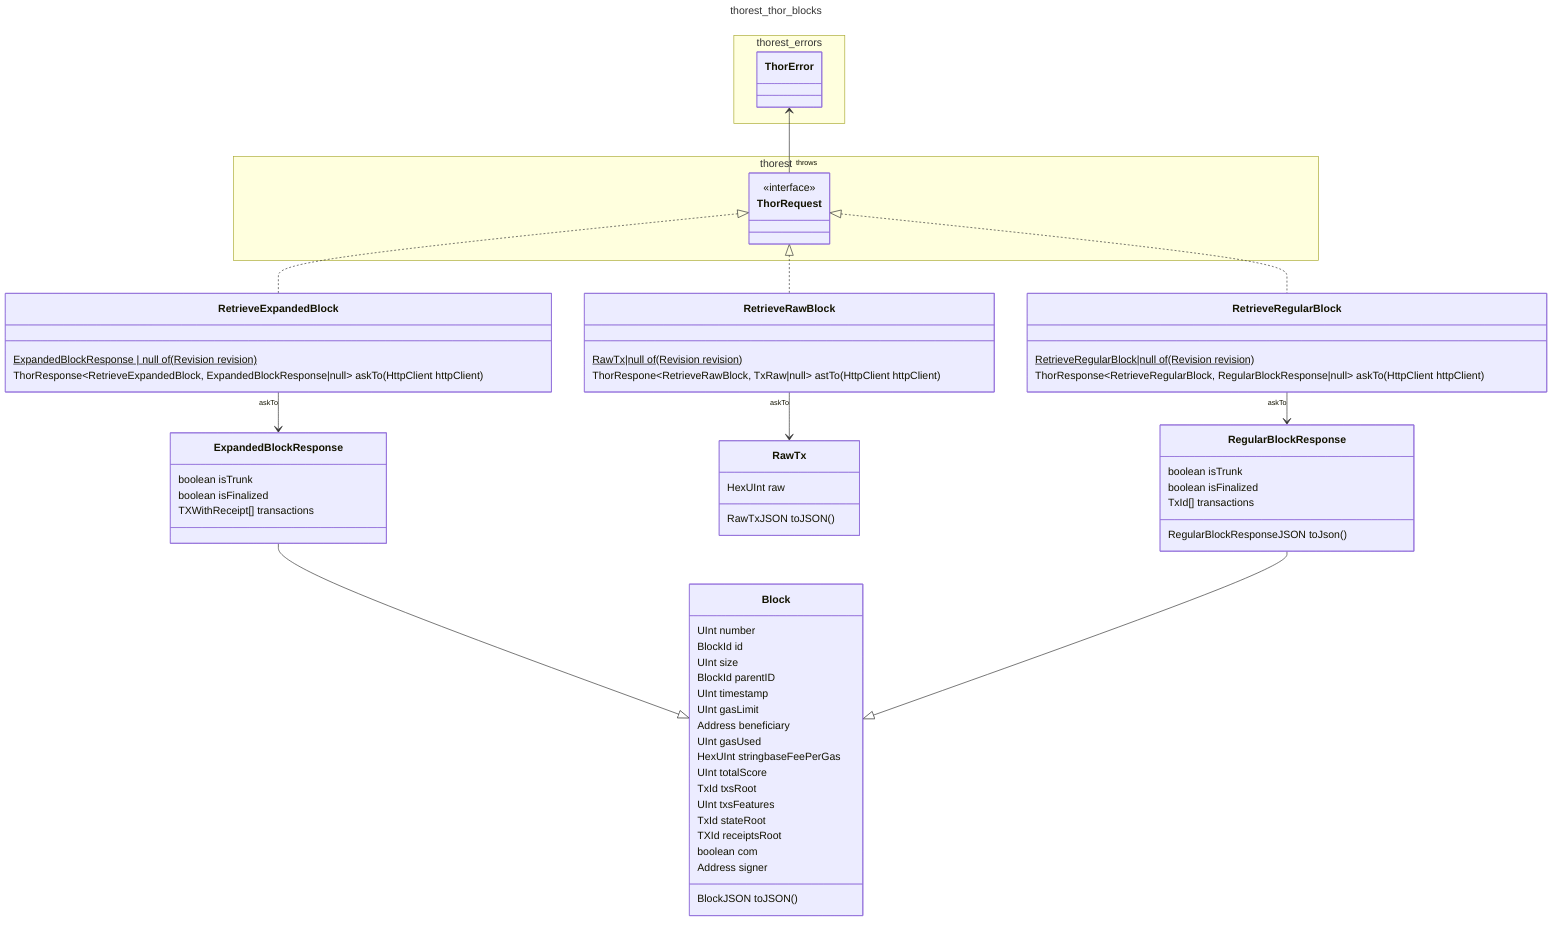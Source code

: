 ---
title: thorest_thor_blocks
---
classDiagram
    namespace thorest {
        class ThorRequest {
            <<interface>>
        }
    }
    namespace thorest_errors {
        class ThorError
    }
    class Block {
        UInt number
        BlockId id
        UInt size
        BlockId parentID
        UInt timestamp
        UInt gasLimit
        Address beneficiary
        UInt gasUsed
        HexUInt stringbaseFeePerGas
        UInt totalScore
        TxId txsRoot
        UInt txsFeatures
        TxId stateRoot
        TXId receiptsRoot
        boolean com
        Address signer
        BlockJSON toJSON()
    }
    class ExpandedBlockResponse {
        boolean isTrunk
        boolean isFinalized
        TXWithReceipt[] transactions
    }
    class RawTx {
        HexUInt raw
        RawTxJSON toJSON()
    }
    class RegularBlockResponse {
        boolean isTrunk
        boolean isFinalized
        TxId[]  transactions
        RegularBlockResponseJSON toJson()
    }
    class RetrieveExpandedBlock {
        ExpandedBlockResponse | null of(Revision revision)$
        ThorResponse~RetrieveExpandedBlock, ExpandedBlockResponse|null~ askTo(HttpClient httpClient)
    }
    class RetrieveRawBlock {
        RawTx|null of(Revision revision)$
        ThorRespone~RetrieveRawBlock, TxRaw|null~ astTo(HttpClient httpClient)
    }
    class RetrieveRegularBlock {
        RetrieveRegularBlock|null of(Revision revision)$
        ThorResponse~RetrieveRegularBlock, RegularBlockResponse|null~ askTo(HttpClient httpClient)
    }
    ThorRequest <|.. RetrieveExpandedBlock
    ThorRequest <|.. RetrieveRawBlock
    ThorRequest <|.. RetrieveRegularBlock
    ExpandedBlockResponse --|> Block
    RegularBlockResponse --|> Block
    RetrieveExpandedBlock "askTo" --> ExpandedBlockResponse
    RetrieveRawBlock "askTo" --> RawTx
    RetrieveRegularBlock "askTo" --> RegularBlockResponse
    ThorError <-- "throws" ThorRequest